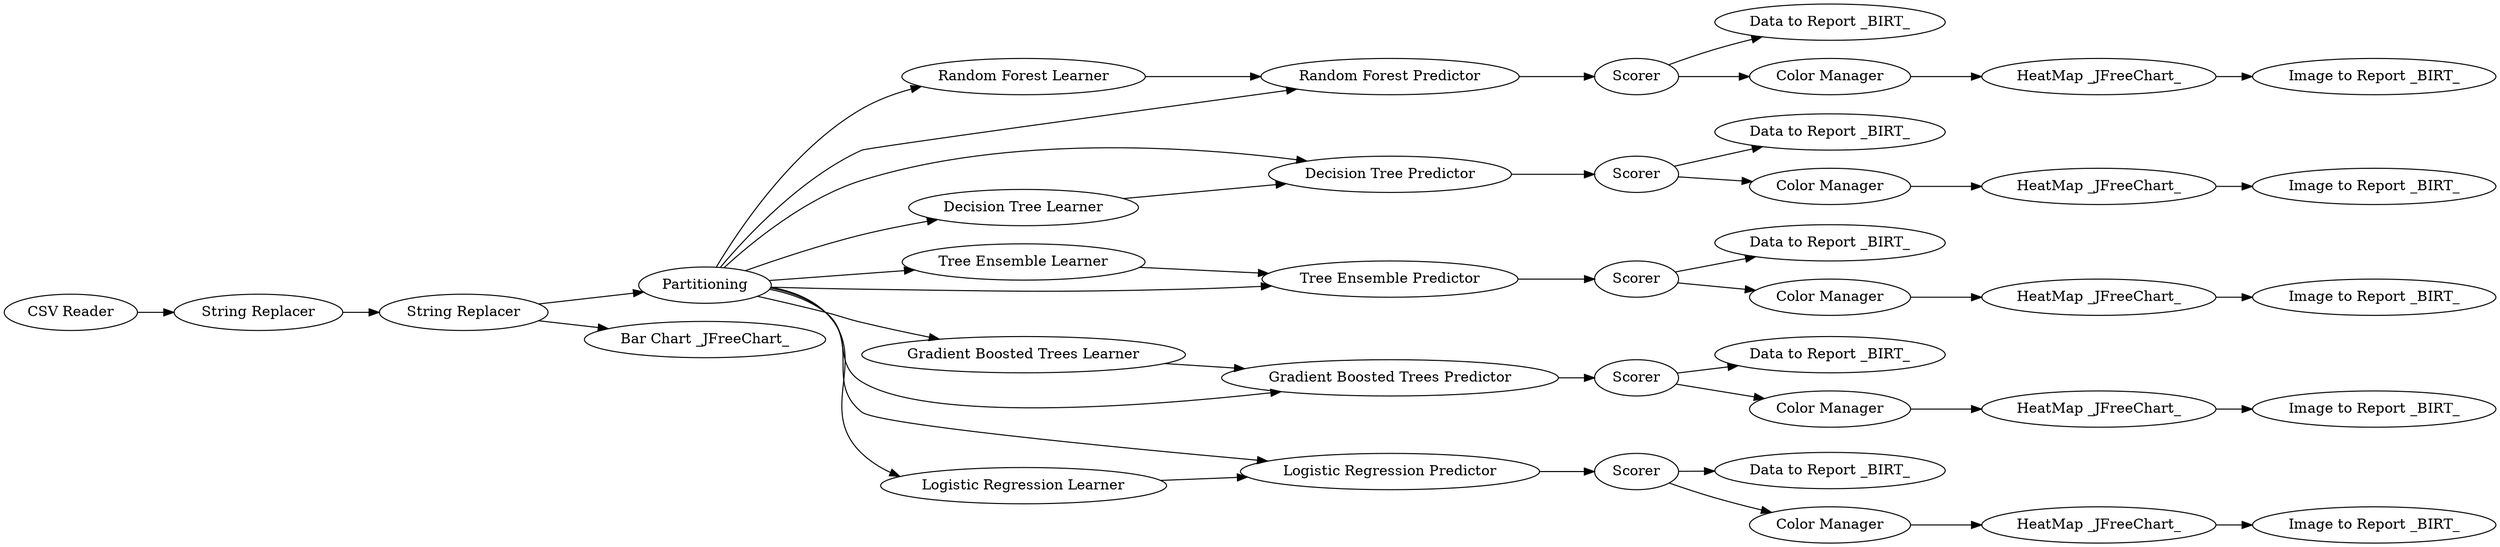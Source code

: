 digraph {
	1 [label="CSV Reader"]
	4 [label=Partitioning]
	6 [label="Random Forest Learner"]
	7 [label="Random Forest Predictor"]
	8 [label=Scorer]
	14 [label="Decision Tree Predictor"]
	15 [label=Scorer]
	17 [label="Tree Ensemble Learner"]
	18 [label="Tree Ensemble Predictor"]
	19 [label=Scorer]
	20 [label="Gradient Boosted Trees Learner"]
	21 [label="Gradient Boosted Trees Predictor"]
	22 [label=Scorer]
	25 [label=Scorer]
	26 [label="Logistic Regression Predictor"]
	27 [label="Logistic Regression Learner"]
	28 [label="Decision Tree Learner"]
	39 [label="String Replacer"]
	40 [label="String Replacer"]
	41 [label="Data to Report _BIRT_"]
	42 [label="Data to Report _BIRT_"]
	43 [label="Data to Report _BIRT_"]
	44 [label="Data to Report _BIRT_"]
	45 [label="Data to Report _BIRT_"]
	47 [label="Color Manager"]
	48 [label="Image to Report _BIRT_"]
	49 [label="HeatMap _JFreeChart_"]
	50 [label="Color Manager"]
	51 [label="HeatMap _JFreeChart_"]
	52 [label="Image to Report _BIRT_"]
	53 [label="Image to Report _BIRT_"]
	54 [label="Image to Report _BIRT_"]
	55 [label="Image to Report _BIRT_"]
	56 [label="Color Manager"]
	57 [label="Color Manager"]
	58 [label="Color Manager"]
	59 [label="HeatMap _JFreeChart_"]
	60 [label="HeatMap _JFreeChart_"]
	61 [label="HeatMap _JFreeChart_"]
	62 [label="Bar Chart _JFreeChart_"]
	1 -> 40
	4 -> 6
	4 -> 7
	4 -> 14
	4 -> 20
	4 -> 21
	4 -> 17
	4 -> 18
	4 -> 28
	4 -> 26
	4 -> 27
	6 -> 7
	7 -> 8
	8 -> 41
	8 -> 47
	14 -> 15
	15 -> 45
	15 -> 50
	17 -> 18
	18 -> 19
	19 -> 42
	19 -> 56
	20 -> 21
	21 -> 22
	22 -> 43
	22 -> 57
	25 -> 44
	25 -> 58
	26 -> 25
	27 -> 26
	28 -> 14
	39 -> 4
	39 -> 62
	40 -> 39
	47 -> 49
	49 -> 48
	50 -> 51
	51 -> 52
	56 -> 59
	57 -> 60
	58 -> 61
	59 -> 53
	60 -> 54
	61 -> 55
	rankdir=LR
}
